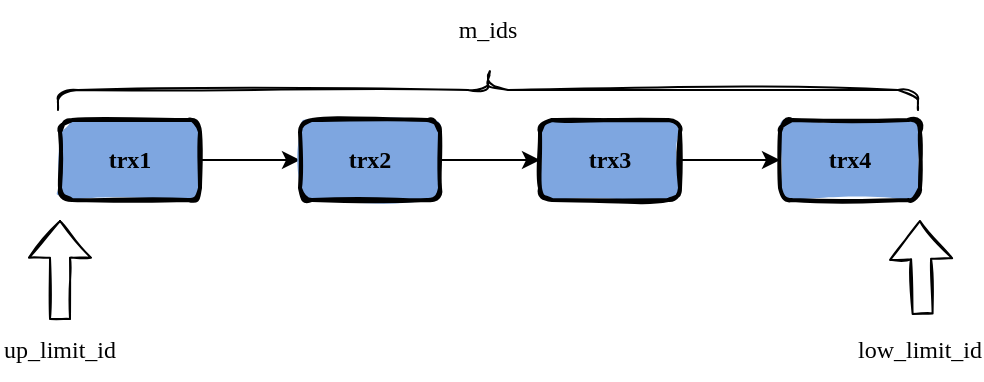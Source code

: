 <mxfile version="17.5.0" type="device"><diagram id="jwXywATwcZqEonJ41nAf" name="第 1 页"><mxGraphModel dx="981" dy="481" grid="1" gridSize="10" guides="1" tooltips="1" connect="1" arrows="1" fold="1" page="1" pageScale="1" pageWidth="827" pageHeight="1169" math="0" shadow="0"><root><mxCell id="0"/><mxCell id="1" parent="0"/><mxCell id="L3fyIeIoXDdrI3gedoms-6" value="" style="edgeStyle=orthogonalEdgeStyle;rounded=0;orthogonalLoop=1;jettySize=auto;html=1;fontFamily=Comic Sans MS;" edge="1" parent="1" source="L3fyIeIoXDdrI3gedoms-2" target="L3fyIeIoXDdrI3gedoms-3"><mxGeometry relative="1" as="geometry"/></mxCell><mxCell id="L3fyIeIoXDdrI3gedoms-2" value="&lt;font face=&quot;Comic Sans MS&quot;&gt;&lt;b&gt;trx1&lt;/b&gt;&lt;/font&gt;" style="rounded=1;whiteSpace=wrap;html=1;strokeWidth=2;fillWeight=4;hachureGap=8;hachureAngle=45;fillColor=#7EA6E0;sketch=1;fillStyle=solid;" vertex="1" parent="1"><mxGeometry x="200" y="440" width="70" height="40" as="geometry"/></mxCell><mxCell id="L3fyIeIoXDdrI3gedoms-7" value="" style="edgeStyle=orthogonalEdgeStyle;rounded=0;orthogonalLoop=1;jettySize=auto;html=1;fontFamily=Comic Sans MS;" edge="1" parent="1" source="L3fyIeIoXDdrI3gedoms-3" target="L3fyIeIoXDdrI3gedoms-4"><mxGeometry relative="1" as="geometry"/></mxCell><mxCell id="L3fyIeIoXDdrI3gedoms-3" value="&lt;font face=&quot;Comic Sans MS&quot;&gt;&lt;b&gt;trx2&lt;/b&gt;&lt;/font&gt;" style="rounded=1;whiteSpace=wrap;html=1;strokeWidth=2;fillWeight=4;hachureGap=8;hachureAngle=45;fillColor=#7EA6E0;sketch=1;fillStyle=solid;" vertex="1" parent="1"><mxGeometry x="320" y="440" width="70" height="40" as="geometry"/></mxCell><mxCell id="L3fyIeIoXDdrI3gedoms-8" value="" style="edgeStyle=orthogonalEdgeStyle;rounded=0;orthogonalLoop=1;jettySize=auto;html=1;fontFamily=Comic Sans MS;" edge="1" parent="1" source="L3fyIeIoXDdrI3gedoms-4" target="L3fyIeIoXDdrI3gedoms-5"><mxGeometry relative="1" as="geometry"/></mxCell><mxCell id="L3fyIeIoXDdrI3gedoms-4" value="&lt;font face=&quot;Comic Sans MS&quot;&gt;&lt;b&gt;trx3&lt;/b&gt;&lt;/font&gt;" style="rounded=1;whiteSpace=wrap;html=1;strokeWidth=2;fillWeight=4;hachureGap=8;hachureAngle=45;fillColor=#7EA6E0;sketch=1;fillStyle=solid;" vertex="1" parent="1"><mxGeometry x="440" y="440" width="70" height="40" as="geometry"/></mxCell><mxCell id="L3fyIeIoXDdrI3gedoms-5" value="&lt;font face=&quot;Comic Sans MS&quot;&gt;&lt;b&gt;trx4&lt;/b&gt;&lt;/font&gt;" style="rounded=1;whiteSpace=wrap;html=1;strokeWidth=2;fillWeight=4;hachureGap=8;hachureAngle=45;fillColor=#7EA6E0;sketch=1;fillStyle=solid;" vertex="1" parent="1"><mxGeometry x="560" y="440" width="70" height="40" as="geometry"/></mxCell><mxCell id="L3fyIeIoXDdrI3gedoms-11" value="" style="shape=flexArrow;endArrow=classic;html=1;rounded=0;fontFamily=Comic Sans MS;width=10;endSize=5.775;exitX=0.5;exitY=0;exitDx=0;exitDy=0;sketch=1;" edge="1" parent="1" source="L3fyIeIoXDdrI3gedoms-15"><mxGeometry width="50" height="50" relative="1" as="geometry"><mxPoint x="200" y="530" as="sourcePoint"/><mxPoint x="200" y="490" as="targetPoint"/></mxGeometry></mxCell><mxCell id="L3fyIeIoXDdrI3gedoms-12" value="" style="shape=flexArrow;endArrow=classic;html=1;rounded=0;fontFamily=Comic Sans MS;exitX=0.522;exitY=-0.089;exitDx=0;exitDy=0;exitPerimeter=0;sketch=1;" edge="1" parent="1" source="L3fyIeIoXDdrI3gedoms-16"><mxGeometry width="50" height="50" relative="1" as="geometry"><mxPoint x="630" y="530" as="sourcePoint"/><mxPoint x="630" y="490" as="targetPoint"/></mxGeometry></mxCell><mxCell id="L3fyIeIoXDdrI3gedoms-15" value="up_limit_id" style="text;html=1;strokeColor=none;fillColor=none;align=center;verticalAlign=middle;whiteSpace=wrap;rounded=0;fontFamily=Comic Sans MS;sketch=1;" vertex="1" parent="1"><mxGeometry x="170" y="540" width="60" height="30" as="geometry"/></mxCell><mxCell id="L3fyIeIoXDdrI3gedoms-16" value="low_limit_id" style="text;html=1;strokeColor=none;fillColor=none;align=center;verticalAlign=middle;whiteSpace=wrap;rounded=0;fontFamily=Comic Sans MS;sketch=1;" vertex="1" parent="1"><mxGeometry x="600" y="540" width="60" height="30" as="geometry"/></mxCell><mxCell id="L3fyIeIoXDdrI3gedoms-17" value="" style="shape=curlyBracket;whiteSpace=wrap;html=1;rounded=1;fontFamily=Comic Sans MS;fillColor=none;rotation=90;sketch=1;shadow=0;" vertex="1" parent="1"><mxGeometry x="404" y="210" width="20" height="430" as="geometry"/></mxCell><mxCell id="L3fyIeIoXDdrI3gedoms-18" value="m_ids" style="text;html=1;strokeColor=none;fillColor=none;align=center;verticalAlign=middle;whiteSpace=wrap;rounded=0;fontFamily=Comic Sans MS;sketch=1;" vertex="1" parent="1"><mxGeometry x="384" y="380" width="60" height="30" as="geometry"/></mxCell></root></mxGraphModel></diagram></mxfile>